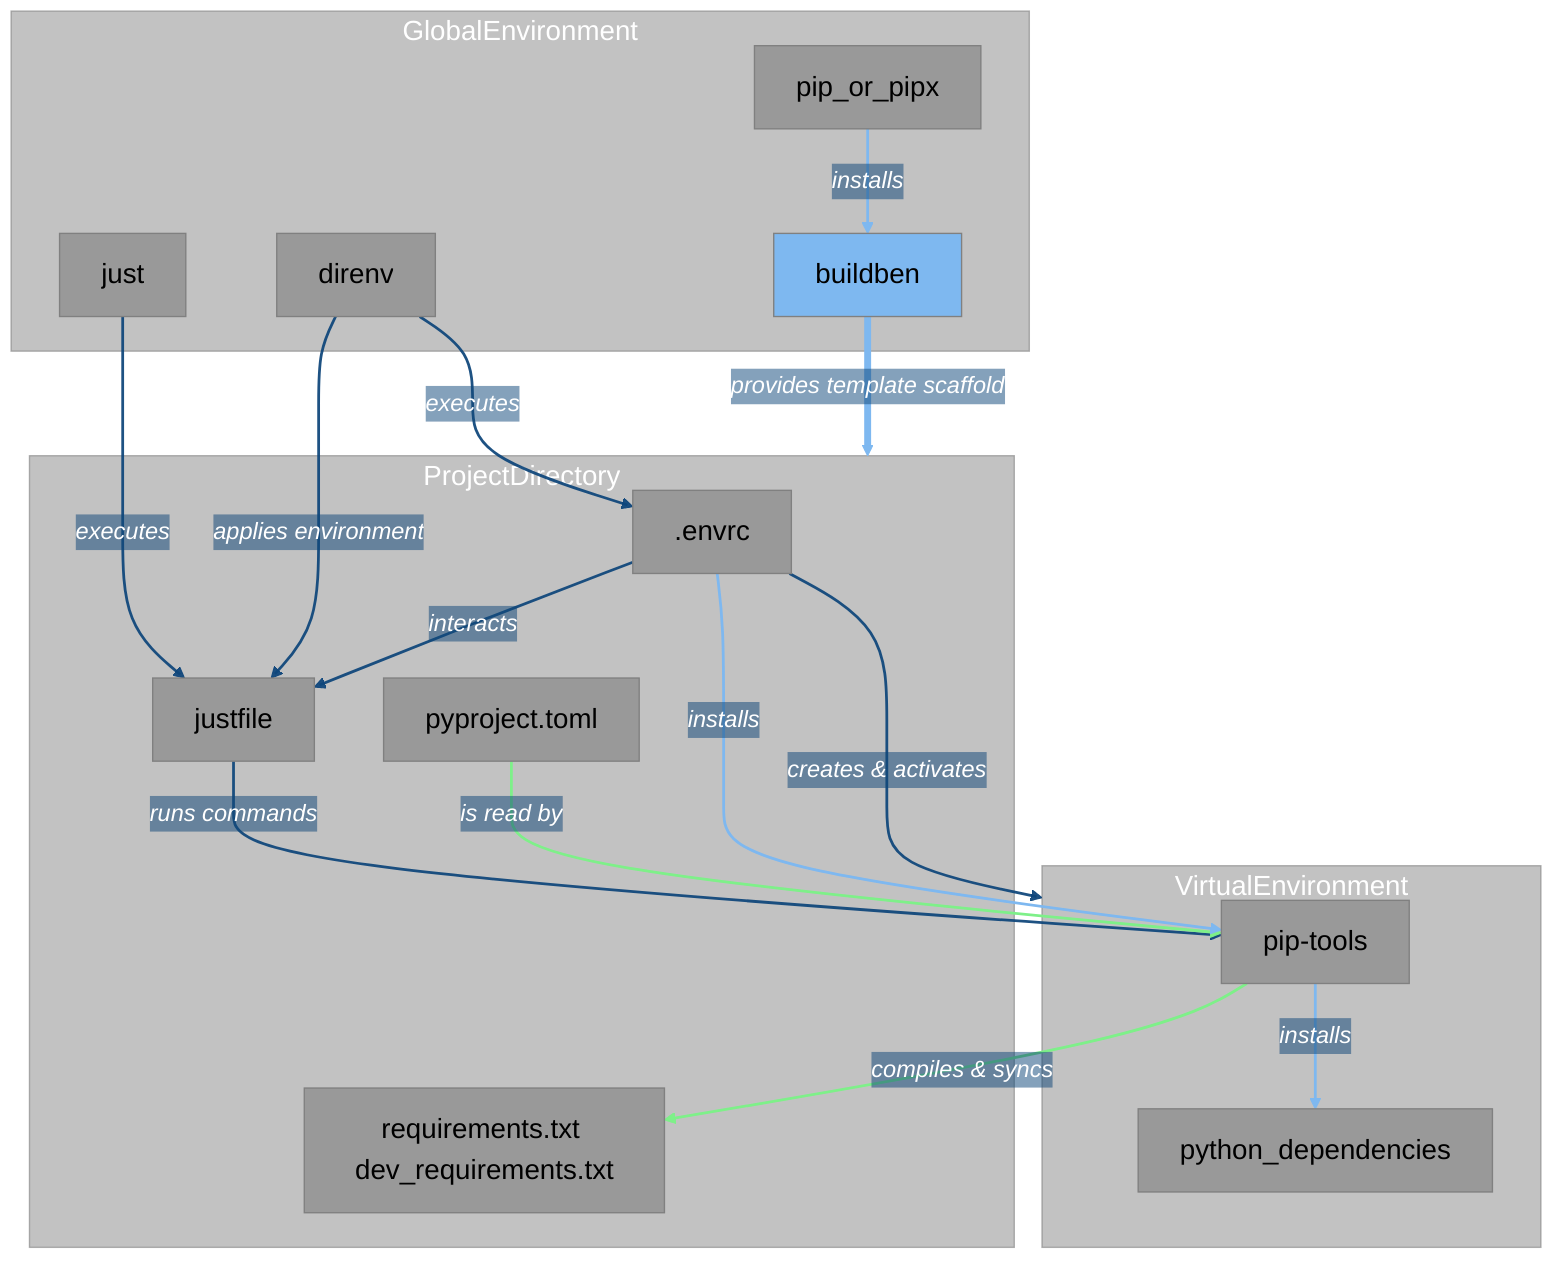 ---
config:
    title: Management of Virtual Environments & Dependencies
    theme: base
    themeVariables:
        fontSize: 20px
        
        # Nodes
        primaryTextColor: "#000000"      # Black
        primaryColor: "#999999"          # Grey
        primaryBorERCrColor: "#00000099"  # Black transparent
        
        # Links
        lineColor: "#0e467bee"        # Dark Blue transparent
        secondaryColor: "#0e467b03"   # Dark Blue transparent
        
        # Subgraphs
        tertiaryTextColor: "#ffffff"  # White
        tertiaryColor: "#99999999"    # Grey transparent
        tertiaryBorERCrColor: "#00000000" # Fully transparent
---

%% => Only Nodes have borders, 
%% => Subgraphs are transparent and borderless
%% => Subgraph color is the same as node fill color with opacity
%% =>   (append 70 or 90 to hex color, the lower, the more transparent)
%% => stroke widths must be set in classes at the end


flowchart TD
    subgraph GlobalEnvironment
        %% B[buildben] -->|uses| D[direnv]
        D[direnv]
        B[buildben]
        PIP[pip_or_pipx]
        J[just]

        PIP -->|installs| B
    end
    
    B -->|provides template scaffold| ProjectDirectory
    D -->|executes| ERC
    J -->|executes | JF
    D -->|applies environment| JF
    
    subgraph VirtualEnvironment
        PT[pip-tools]
        PD[python_dependencies]
        
        PT -->|installs| PD
    end

    subgraph ProjectDirectory
        JF[justfile]
        RE[requirements.txt dev_requirements.txt]
        ERC[.envrc]
        PPRT[pyproject.toml]
    end

    ERC -->|interacts| JF
    ERC-->|creates & activates| VirtualEnvironment
    JF -->|runs commands| PT -->|compiles & syncs| RE 
    PPRT -->|is read by| PT
    ERC -->|installs| PT
    %% PT -->|reads| PPRT
    %% PT -->|creates| RE
    %% PT -->|creates| RED
    
    
    
    %% === Styles ======================================================

    style B fill:#7eb8f0
    %% style D fill:#666,stroke:#000
    %% style J fill:#666,stroke:#000
    %% style PIP fill:#999,stroke:#000
    %% style V fill:#ccc,stroke:#000
    %% style PT fill:#ccc,stroke:#000
    %% style JF fill:#eee,stroke:#000
    %% style RE fill:#eee,stroke:#000
    %% style ERC fill:#eee,stroke:#000





    
    %% %% ## Links
    %% %% !! Must be at end, otherwise it will not work

    %% %% > default
    linkStyle default stroke-width:2px, color:#ffffff, font-size:17px, font-style:italic;
    
    %% %% > Select links by Index
    linkStyle 1 stroke: #7eb8f0, stroke-width:5px;
    linkStyle 0,5,11 stroke: #7eb8f0
    linkStyle 9,10 stroke: #7ef089


    %% %% ## Node styles (primary color
    %% classdef docker fill: #7eb8f0,  stroke-width:2px;
    %% classdef dependency stroke-width:2px;
    %% classdef flow_docker fill: #7eb8f0, stroke-width:2px;
    
    %% %% > Assign class to nodes
    %% class adminer,WDQS,jobrunner,mediawiki,holyapp,db_mw,db_wb,images,wikibase,dbvolume,db_wb_volume docker;
    %% class django,mysqlclient dependency;



    %% %% ## Subgraph styles (tertiary)
    %% classdef subgraph_ERCfault stroke-width:2px;
    %% classdef subgraph_blue fill: #7eb8f070, stroke-width:0px;
    
    %% class dependencies,ExternalVolumes subgraph_default;
    %% class Docker-Services,Frontend,Databases,Backend,WebUI-Tools,SharedVolumes subgraph_blue;